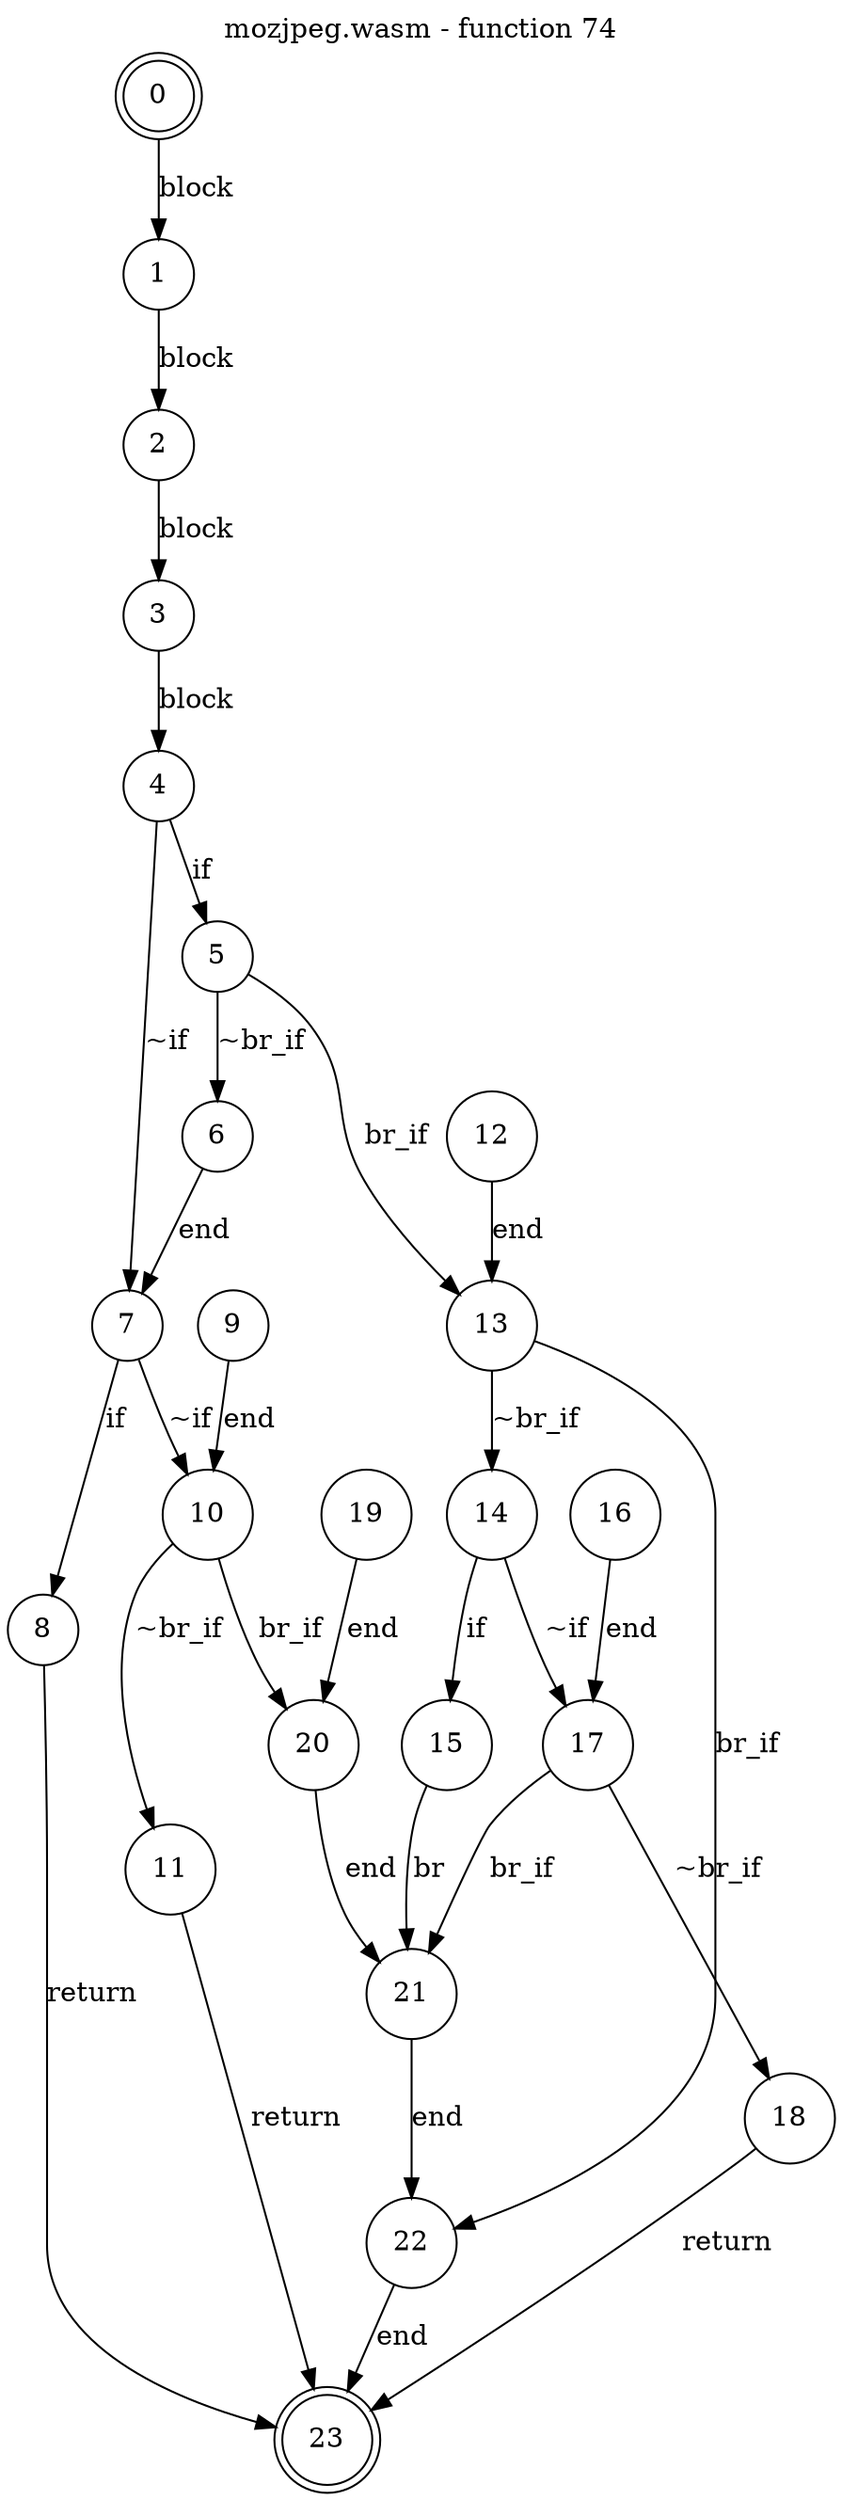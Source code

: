 digraph finite_state_machine {
    label = "mozjpeg.wasm - function 74"
    labelloc =  t
    labelfontsize = 16
    labelfontcolor = black
    labelfontname = "Helvetica"
    node [shape = doublecircle]; 0 23;
    node [shape = circle];
    0 -> 1[label = "block"];
    1 -> 2[label = "block"];
    2 -> 3[label = "block"];
    3 -> 4[label = "block"];
    4 -> 5[label = "if"];
    4 -> 7[label = "~if"];
    5 -> 6[label = "~br_if"];
    5 -> 13[label = "br_if"];
    6 -> 7[label = "end"];
    7 -> 8[label = "if"];
    7 -> 10[label = "~if"];
    8 -> 23[label = "return"];
    9 -> 10[label = "end"];
    10 -> 11[label = "~br_if"];
    10 -> 20[label = "br_if"];
    11 -> 23[label = "return"];
    12 -> 13[label = "end"];
    13 -> 14[label = "~br_if"];
    13 -> 22[label = "br_if"];
    14 -> 15[label = "if"];
    14 -> 17[label = "~if"];
    15 -> 21[label = "br"];
    16 -> 17[label = "end"];
    17 -> 18[label = "~br_if"];
    17 -> 21[label = "br_if"];
    18 -> 23[label = "return"];
    19 -> 20[label = "end"];
    20 -> 21[label = "end"];
    21 -> 22[label = "end"];
    22 -> 23[label = "end"];
}
